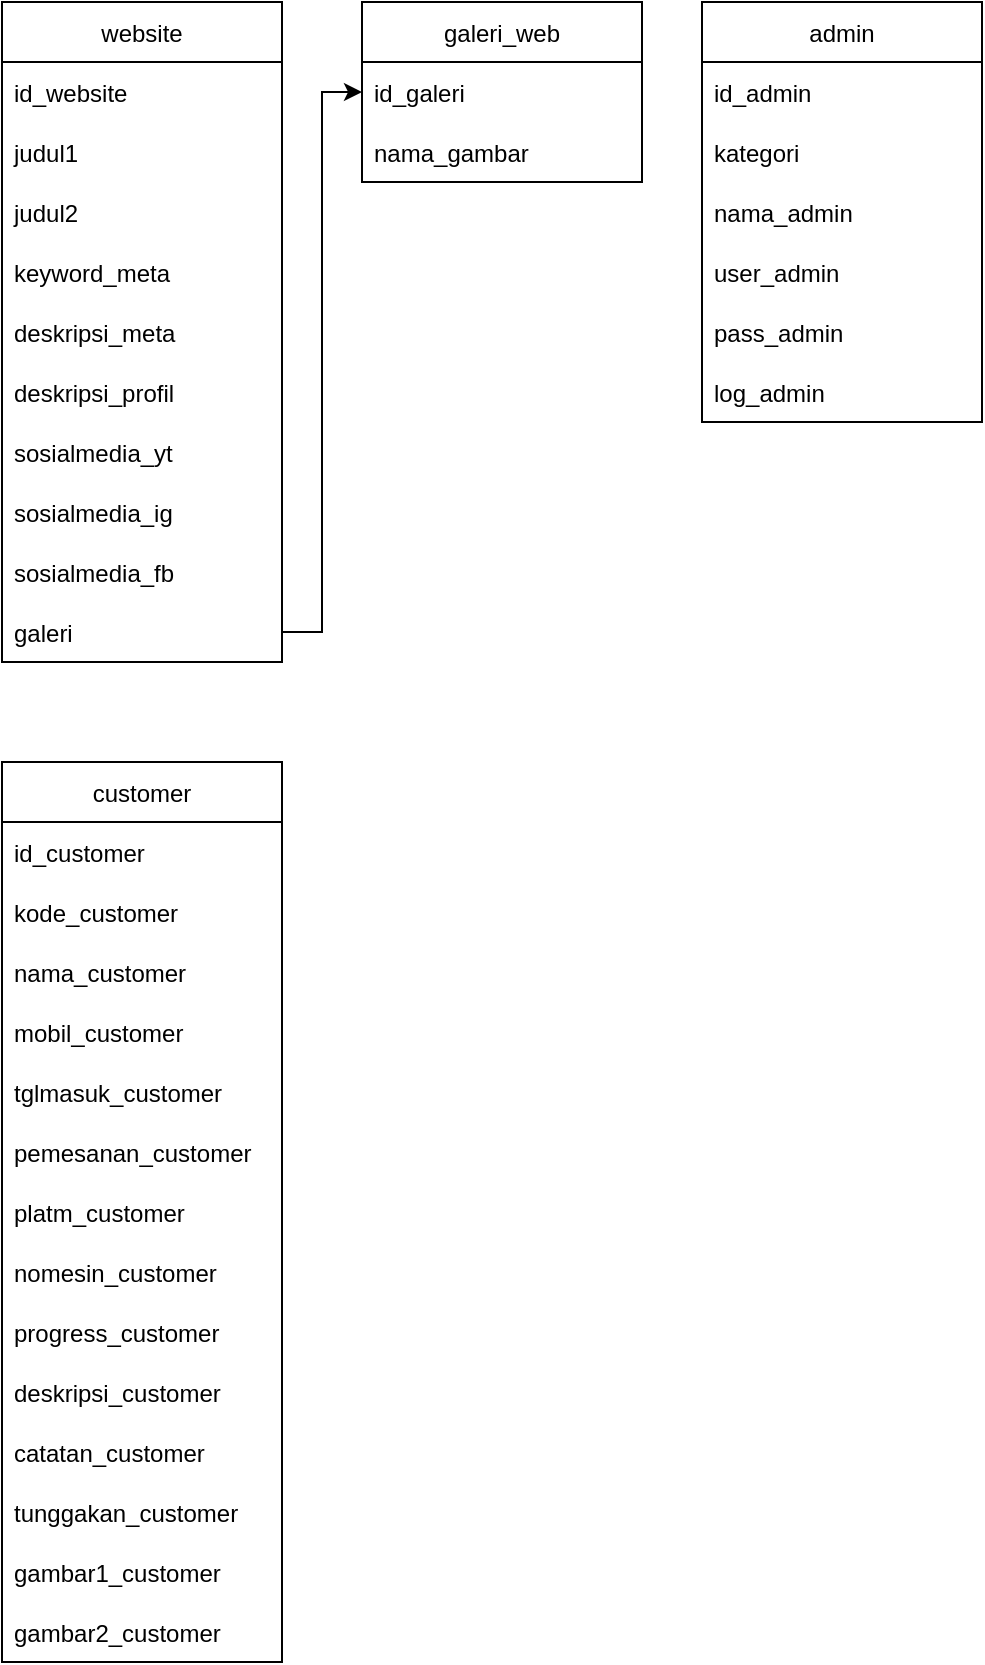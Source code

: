 <mxfile version="20.2.8" type="github"><diagram id="Igvy607Cx64qK8qfvGq9" name="Page-1"><mxGraphModel dx="1422" dy="794" grid="1" gridSize="10" guides="1" tooltips="1" connect="1" arrows="1" fold="1" page="1" pageScale="1" pageWidth="827" pageHeight="1169" math="0" shadow="0"><root><mxCell id="0"/><mxCell id="1" parent="0"/><mxCell id="HMZM4yqEepGgIit3q65s-1" value="website" style="swimlane;fontStyle=0;childLayout=stackLayout;horizontal=1;startSize=30;horizontalStack=0;resizeParent=1;resizeParentMax=0;resizeLast=0;collapsible=1;marginBottom=0;" vertex="1" parent="1"><mxGeometry width="140" height="330" as="geometry"/></mxCell><mxCell id="HMZM4yqEepGgIit3q65s-2" value="id_website" style="text;strokeColor=none;fillColor=none;align=left;verticalAlign=middle;spacingLeft=4;spacingRight=4;overflow=hidden;points=[[0,0.5],[1,0.5]];portConstraint=eastwest;rotatable=0;" vertex="1" parent="HMZM4yqEepGgIit3q65s-1"><mxGeometry y="30" width="140" height="30" as="geometry"/></mxCell><mxCell id="HMZM4yqEepGgIit3q65s-3" value="judul1" style="text;strokeColor=none;fillColor=none;align=left;verticalAlign=middle;spacingLeft=4;spacingRight=4;overflow=hidden;points=[[0,0.5],[1,0.5]];portConstraint=eastwest;rotatable=0;" vertex="1" parent="HMZM4yqEepGgIit3q65s-1"><mxGeometry y="60" width="140" height="30" as="geometry"/></mxCell><mxCell id="HMZM4yqEepGgIit3q65s-4" value="judul2" style="text;strokeColor=none;fillColor=none;align=left;verticalAlign=middle;spacingLeft=4;spacingRight=4;overflow=hidden;points=[[0,0.5],[1,0.5]];portConstraint=eastwest;rotatable=0;" vertex="1" parent="HMZM4yqEepGgIit3q65s-1"><mxGeometry y="90" width="140" height="30" as="geometry"/></mxCell><mxCell id="HMZM4yqEepGgIit3q65s-5" value="keyword_meta" style="text;strokeColor=none;fillColor=none;align=left;verticalAlign=middle;spacingLeft=4;spacingRight=4;overflow=hidden;points=[[0,0.5],[1,0.5]];portConstraint=eastwest;rotatable=0;" vertex="1" parent="HMZM4yqEepGgIit3q65s-1"><mxGeometry y="120" width="140" height="30" as="geometry"/></mxCell><mxCell id="HMZM4yqEepGgIit3q65s-6" value="deskripsi_meta" style="text;strokeColor=none;fillColor=none;align=left;verticalAlign=middle;spacingLeft=4;spacingRight=4;overflow=hidden;points=[[0,0.5],[1,0.5]];portConstraint=eastwest;rotatable=0;" vertex="1" parent="HMZM4yqEepGgIit3q65s-1"><mxGeometry y="150" width="140" height="30" as="geometry"/></mxCell><mxCell id="HMZM4yqEepGgIit3q65s-7" value="deskripsi_profil" style="text;strokeColor=none;fillColor=none;align=left;verticalAlign=middle;spacingLeft=4;spacingRight=4;overflow=hidden;points=[[0,0.5],[1,0.5]];portConstraint=eastwest;rotatable=0;" vertex="1" parent="HMZM4yqEepGgIit3q65s-1"><mxGeometry y="180" width="140" height="30" as="geometry"/></mxCell><mxCell id="HMZM4yqEepGgIit3q65s-8" value="sosialmedia_yt" style="text;strokeColor=none;fillColor=none;align=left;verticalAlign=middle;spacingLeft=4;spacingRight=4;overflow=hidden;points=[[0,0.5],[1,0.5]];portConstraint=eastwest;rotatable=0;" vertex="1" parent="HMZM4yqEepGgIit3q65s-1"><mxGeometry y="210" width="140" height="30" as="geometry"/></mxCell><mxCell id="HMZM4yqEepGgIit3q65s-9" value="sosialmedia_ig" style="text;strokeColor=none;fillColor=none;align=left;verticalAlign=middle;spacingLeft=4;spacingRight=4;overflow=hidden;points=[[0,0.5],[1,0.5]];portConstraint=eastwest;rotatable=0;" vertex="1" parent="HMZM4yqEepGgIit3q65s-1"><mxGeometry y="240" width="140" height="30" as="geometry"/></mxCell><mxCell id="HMZM4yqEepGgIit3q65s-10" value="sosialmedia_fb" style="text;strokeColor=none;fillColor=none;align=left;verticalAlign=middle;spacingLeft=4;spacingRight=4;overflow=hidden;points=[[0,0.5],[1,0.5]];portConstraint=eastwest;rotatable=0;" vertex="1" parent="HMZM4yqEepGgIit3q65s-1"><mxGeometry y="270" width="140" height="30" as="geometry"/></mxCell><mxCell id="HMZM4yqEepGgIit3q65s-11" value="galeri" style="text;strokeColor=none;fillColor=none;align=left;verticalAlign=middle;spacingLeft=4;spacingRight=4;overflow=hidden;points=[[0,0.5],[1,0.5]];portConstraint=eastwest;rotatable=0;" vertex="1" parent="HMZM4yqEepGgIit3q65s-1"><mxGeometry y="300" width="140" height="30" as="geometry"/></mxCell><mxCell id="HMZM4yqEepGgIit3q65s-12" value="admin" style="swimlane;fontStyle=0;childLayout=stackLayout;horizontal=1;startSize=30;horizontalStack=0;resizeParent=1;resizeParentMax=0;resizeLast=0;collapsible=1;marginBottom=0;" vertex="1" parent="1"><mxGeometry x="350" width="140" height="210" as="geometry"/></mxCell><mxCell id="HMZM4yqEepGgIit3q65s-13" value="id_admin" style="text;strokeColor=none;fillColor=none;align=left;verticalAlign=middle;spacingLeft=4;spacingRight=4;overflow=hidden;points=[[0,0.5],[1,0.5]];portConstraint=eastwest;rotatable=0;" vertex="1" parent="HMZM4yqEepGgIit3q65s-12"><mxGeometry y="30" width="140" height="30" as="geometry"/></mxCell><mxCell id="HMZM4yqEepGgIit3q65s-14" value="kategori" style="text;strokeColor=none;fillColor=none;align=left;verticalAlign=middle;spacingLeft=4;spacingRight=4;overflow=hidden;points=[[0,0.5],[1,0.5]];portConstraint=eastwest;rotatable=0;" vertex="1" parent="HMZM4yqEepGgIit3q65s-12"><mxGeometry y="60" width="140" height="30" as="geometry"/></mxCell><mxCell id="HMZM4yqEepGgIit3q65s-15" value="nama_admin" style="text;strokeColor=none;fillColor=none;align=left;verticalAlign=middle;spacingLeft=4;spacingRight=4;overflow=hidden;points=[[0,0.5],[1,0.5]];portConstraint=eastwest;rotatable=0;" vertex="1" parent="HMZM4yqEepGgIit3q65s-12"><mxGeometry y="90" width="140" height="30" as="geometry"/></mxCell><mxCell id="HMZM4yqEepGgIit3q65s-16" value="user_admin" style="text;strokeColor=none;fillColor=none;align=left;verticalAlign=middle;spacingLeft=4;spacingRight=4;overflow=hidden;points=[[0,0.5],[1,0.5]];portConstraint=eastwest;rotatable=0;" vertex="1" parent="HMZM4yqEepGgIit3q65s-12"><mxGeometry y="120" width="140" height="30" as="geometry"/></mxCell><mxCell id="HMZM4yqEepGgIit3q65s-17" value="pass_admin" style="text;strokeColor=none;fillColor=none;align=left;verticalAlign=middle;spacingLeft=4;spacingRight=4;overflow=hidden;points=[[0,0.5],[1,0.5]];portConstraint=eastwest;rotatable=0;" vertex="1" parent="HMZM4yqEepGgIit3q65s-12"><mxGeometry y="150" width="140" height="30" as="geometry"/></mxCell><mxCell id="HMZM4yqEepGgIit3q65s-18" value="log_admin" style="text;strokeColor=none;fillColor=none;align=left;verticalAlign=middle;spacingLeft=4;spacingRight=4;overflow=hidden;points=[[0,0.5],[1,0.5]];portConstraint=eastwest;rotatable=0;" vertex="1" parent="HMZM4yqEepGgIit3q65s-12"><mxGeometry y="180" width="140" height="30" as="geometry"/></mxCell><mxCell id="HMZM4yqEepGgIit3q65s-19" value="galeri_web" style="swimlane;fontStyle=0;childLayout=stackLayout;horizontal=1;startSize=30;horizontalStack=0;resizeParent=1;resizeParentMax=0;resizeLast=0;collapsible=1;marginBottom=0;" vertex="1" parent="1"><mxGeometry x="180" width="140" height="90" as="geometry"/></mxCell><mxCell id="HMZM4yqEepGgIit3q65s-20" value="id_galeri" style="text;strokeColor=none;fillColor=none;align=left;verticalAlign=middle;spacingLeft=4;spacingRight=4;overflow=hidden;points=[[0,0.5],[1,0.5]];portConstraint=eastwest;rotatable=0;" vertex="1" parent="HMZM4yqEepGgIit3q65s-19"><mxGeometry y="30" width="140" height="30" as="geometry"/></mxCell><mxCell id="HMZM4yqEepGgIit3q65s-21" value="nama_gambar" style="text;strokeColor=none;fillColor=none;align=left;verticalAlign=middle;spacingLeft=4;spacingRight=4;overflow=hidden;points=[[0,0.5],[1,0.5]];portConstraint=eastwest;rotatable=0;" vertex="1" parent="HMZM4yqEepGgIit3q65s-19"><mxGeometry y="60" width="140" height="30" as="geometry"/></mxCell><mxCell id="HMZM4yqEepGgIit3q65s-22" style="edgeStyle=orthogonalEdgeStyle;rounded=0;orthogonalLoop=1;jettySize=auto;html=1;exitX=1;exitY=0.5;exitDx=0;exitDy=0;entryX=0;entryY=0.5;entryDx=0;entryDy=0;" edge="1" parent="1" source="HMZM4yqEepGgIit3q65s-11" target="HMZM4yqEepGgIit3q65s-20"><mxGeometry relative="1" as="geometry"><mxPoint x="170" y="80" as="targetPoint"/></mxGeometry></mxCell><mxCell id="HMZM4yqEepGgIit3q65s-23" value="customer" style="swimlane;fontStyle=0;childLayout=stackLayout;horizontal=1;startSize=30;horizontalStack=0;resizeParent=1;resizeParentMax=0;resizeLast=0;collapsible=1;marginBottom=0;" vertex="1" parent="1"><mxGeometry y="380" width="140" height="450" as="geometry"/></mxCell><mxCell id="HMZM4yqEepGgIit3q65s-24" value="id_customer" style="text;strokeColor=none;fillColor=none;align=left;verticalAlign=middle;spacingLeft=4;spacingRight=4;overflow=hidden;points=[[0,0.5],[1,0.5]];portConstraint=eastwest;rotatable=0;" vertex="1" parent="HMZM4yqEepGgIit3q65s-23"><mxGeometry y="30" width="140" height="30" as="geometry"/></mxCell><mxCell id="HMZM4yqEepGgIit3q65s-25" value="kode_customer" style="text;strokeColor=none;fillColor=none;align=left;verticalAlign=middle;spacingLeft=4;spacingRight=4;overflow=hidden;points=[[0,0.5],[1,0.5]];portConstraint=eastwest;rotatable=0;" vertex="1" parent="HMZM4yqEepGgIit3q65s-23"><mxGeometry y="60" width="140" height="30" as="geometry"/></mxCell><mxCell id="HMZM4yqEepGgIit3q65s-26" value="nama_customer" style="text;strokeColor=none;fillColor=none;align=left;verticalAlign=middle;spacingLeft=4;spacingRight=4;overflow=hidden;points=[[0,0.5],[1,0.5]];portConstraint=eastwest;rotatable=0;" vertex="1" parent="HMZM4yqEepGgIit3q65s-23"><mxGeometry y="90" width="140" height="30" as="geometry"/></mxCell><mxCell id="HMZM4yqEepGgIit3q65s-27" value="mobil_customer" style="text;strokeColor=none;fillColor=none;align=left;verticalAlign=middle;spacingLeft=4;spacingRight=4;overflow=hidden;points=[[0,0.5],[1,0.5]];portConstraint=eastwest;rotatable=0;" vertex="1" parent="HMZM4yqEepGgIit3q65s-23"><mxGeometry y="120" width="140" height="30" as="geometry"/></mxCell><mxCell id="HMZM4yqEepGgIit3q65s-28" value="tglmasuk_customer" style="text;strokeColor=none;fillColor=none;align=left;verticalAlign=middle;spacingLeft=4;spacingRight=4;overflow=hidden;points=[[0,0.5],[1,0.5]];portConstraint=eastwest;rotatable=0;" vertex="1" parent="HMZM4yqEepGgIit3q65s-23"><mxGeometry y="150" width="140" height="30" as="geometry"/></mxCell><mxCell id="HMZM4yqEepGgIit3q65s-29" value="pemesanan_customer" style="text;strokeColor=none;fillColor=none;align=left;verticalAlign=middle;spacingLeft=4;spacingRight=4;overflow=hidden;points=[[0,0.5],[1,0.5]];portConstraint=eastwest;rotatable=0;" vertex="1" parent="HMZM4yqEepGgIit3q65s-23"><mxGeometry y="180" width="140" height="30" as="geometry"/></mxCell><mxCell id="HMZM4yqEepGgIit3q65s-30" value="platm_customer" style="text;strokeColor=none;fillColor=none;align=left;verticalAlign=middle;spacingLeft=4;spacingRight=4;overflow=hidden;points=[[0,0.5],[1,0.5]];portConstraint=eastwest;rotatable=0;" vertex="1" parent="HMZM4yqEepGgIit3q65s-23"><mxGeometry y="210" width="140" height="30" as="geometry"/></mxCell><mxCell id="HMZM4yqEepGgIit3q65s-31" value="nomesin_customer" style="text;strokeColor=none;fillColor=none;align=left;verticalAlign=middle;spacingLeft=4;spacingRight=4;overflow=hidden;points=[[0,0.5],[1,0.5]];portConstraint=eastwest;rotatable=0;" vertex="1" parent="HMZM4yqEepGgIit3q65s-23"><mxGeometry y="240" width="140" height="30" as="geometry"/></mxCell><mxCell id="HMZM4yqEepGgIit3q65s-32" value="progress_customer" style="text;strokeColor=none;fillColor=none;align=left;verticalAlign=middle;spacingLeft=4;spacingRight=4;overflow=hidden;points=[[0,0.5],[1,0.5]];portConstraint=eastwest;rotatable=0;" vertex="1" parent="HMZM4yqEepGgIit3q65s-23"><mxGeometry y="270" width="140" height="30" as="geometry"/></mxCell><mxCell id="HMZM4yqEepGgIit3q65s-33" value="deskripsi_customer" style="text;strokeColor=none;fillColor=none;align=left;verticalAlign=middle;spacingLeft=4;spacingRight=4;overflow=hidden;points=[[0,0.5],[1,0.5]];portConstraint=eastwest;rotatable=0;" vertex="1" parent="HMZM4yqEepGgIit3q65s-23"><mxGeometry y="300" width="140" height="30" as="geometry"/></mxCell><mxCell id="HMZM4yqEepGgIit3q65s-34" value="catatan_customer" style="text;strokeColor=none;fillColor=none;align=left;verticalAlign=middle;spacingLeft=4;spacingRight=4;overflow=hidden;points=[[0,0.5],[1,0.5]];portConstraint=eastwest;rotatable=0;" vertex="1" parent="HMZM4yqEepGgIit3q65s-23"><mxGeometry y="330" width="140" height="30" as="geometry"/></mxCell><mxCell id="HMZM4yqEepGgIit3q65s-35" value="tunggakan_customer" style="text;strokeColor=none;fillColor=none;align=left;verticalAlign=middle;spacingLeft=4;spacingRight=4;overflow=hidden;points=[[0,0.5],[1,0.5]];portConstraint=eastwest;rotatable=0;" vertex="1" parent="HMZM4yqEepGgIit3q65s-23"><mxGeometry y="360" width="140" height="30" as="geometry"/></mxCell><mxCell id="HMZM4yqEepGgIit3q65s-36" value="gambar1_customer" style="text;strokeColor=none;fillColor=none;align=left;verticalAlign=middle;spacingLeft=4;spacingRight=4;overflow=hidden;points=[[0,0.5],[1,0.5]];portConstraint=eastwest;rotatable=0;" vertex="1" parent="HMZM4yqEepGgIit3q65s-23"><mxGeometry y="390" width="140" height="30" as="geometry"/></mxCell><mxCell id="HMZM4yqEepGgIit3q65s-37" value="gambar2_customer" style="text;strokeColor=none;fillColor=none;align=left;verticalAlign=middle;spacingLeft=4;spacingRight=4;overflow=hidden;points=[[0,0.5],[1,0.5]];portConstraint=eastwest;rotatable=0;" vertex="1" parent="HMZM4yqEepGgIit3q65s-23"><mxGeometry y="420" width="140" height="30" as="geometry"/></mxCell></root></mxGraphModel></diagram></mxfile>
